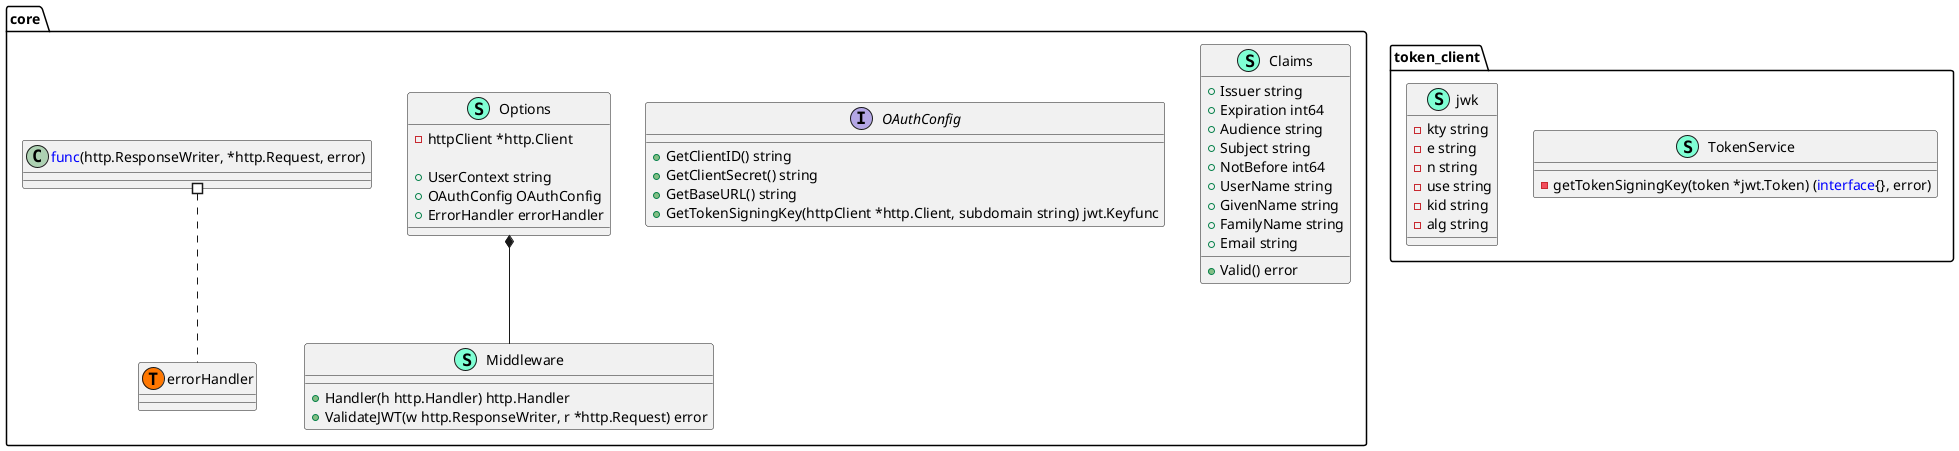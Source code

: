 @startuml
namespace core {
    class Claims << (S,Aquamarine) >> {
        + Issuer string
        + Expiration int64
        + Audience string
        + Subject string
        + NotBefore int64
        + UserName string
        + GivenName string
        + FamilyName string
        + Email string

        + Valid() error

    }
    class Middleware << (S,Aquamarine) >> {
        + Handler(h http.Handler) http.Handler
        + ValidateJWT(w http.ResponseWriter, r *http.Request) error

    }
    interface OAuthConfig  {
        + GetClientID() string
        + GetClientSecret() string
        + GetBaseURL() string
        + GetTokenSigningKey(httpClient *http.Client, subdomain string) jwt.Keyfunc

    }
    class Options << (S,Aquamarine) >> {
        - httpClient *http.Client

        + UserContext string
        + OAuthConfig OAuthConfig
        + ErrorHandler errorHandler

    }
    class core.errorHandler << (T, #FF7700) >>  {
    }
    class "<font color=blue>func</font>(http.ResponseWriter, *http.Request, error) " as fontcolorbluefuncfonthttpResponseWriterhttpRequesterror {
        'This class was created so that we can correctly have an alias pointing to this name. Since it contains dots that can break namespaces
    }
}
"core.Options" *-- "core.Middleware"


namespace token_client {
    class TokenService << (S,Aquamarine) >> {
        - getTokenSigningKey(token *jwt.Token) (<font color=blue>interface</font>{}, error)

    }
    class jwk << (S,Aquamarine) >> {
        - kty string
        - e string
        - n string
        - use string
        - kid string
        - alg string

    }
}


"core.fontcolorbluefuncfonthttpResponseWriterhttpRequesterror" #.. "core.errorHandler"
@enduml